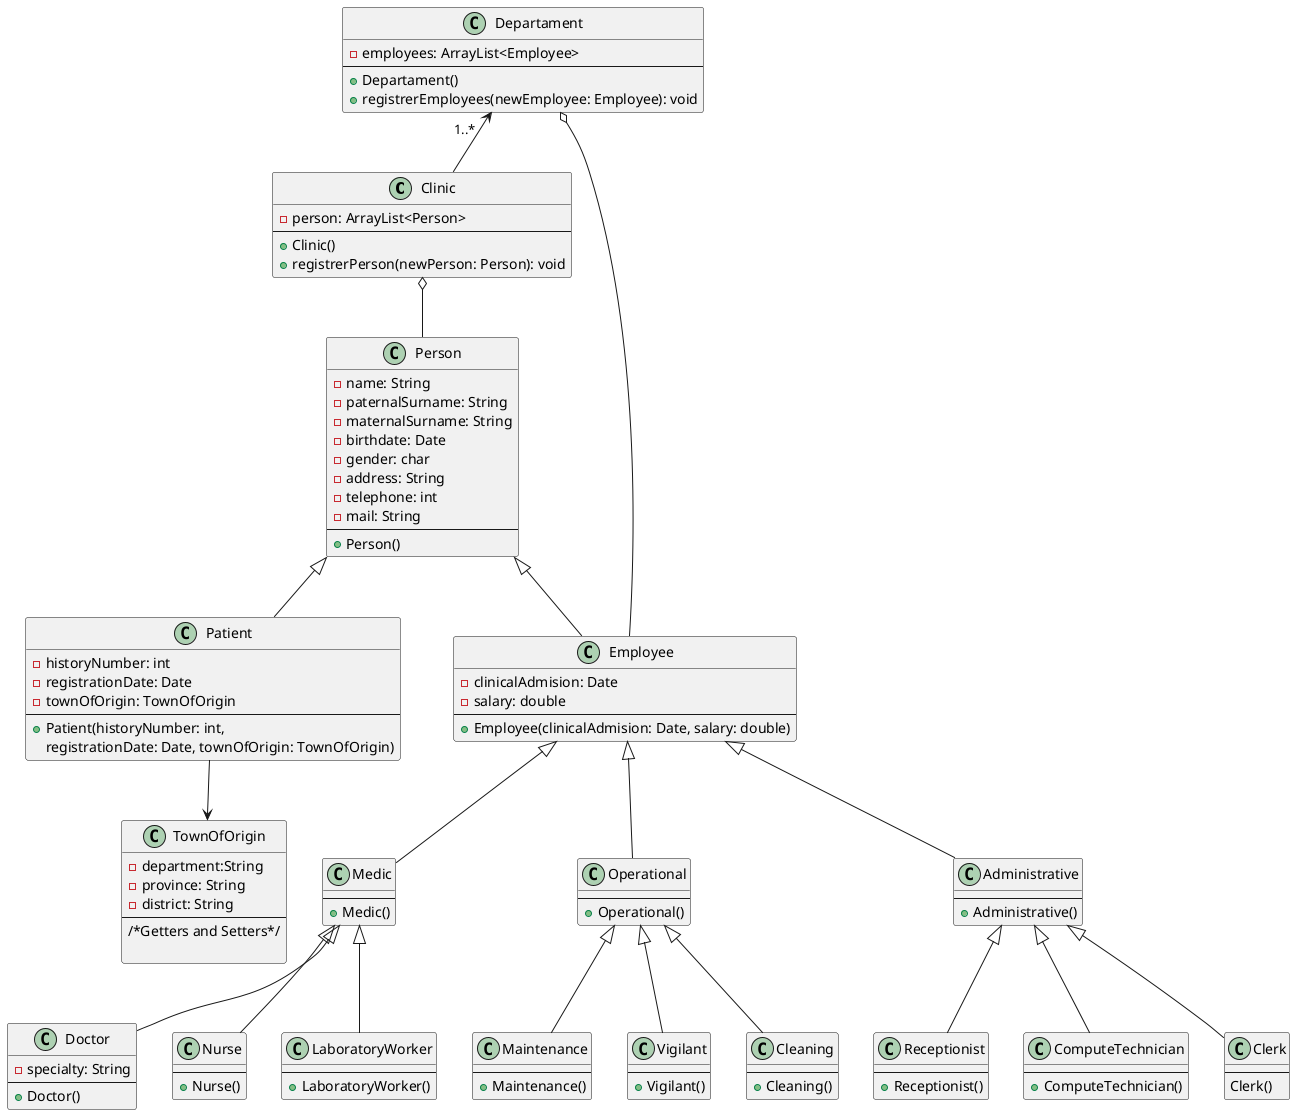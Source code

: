 @startuml
Clinic   o-- Person
Departament o-- Employee
Departament"1..*   "<-- Clinic
Patient --> TownOfOrigin

Person<|--Patient
Person<|--Employee

Employee<|--Administrative
Employee<|--Medic
Employee<|--Operational

Administrative<|-- Receptionist
Administrative<|-- ComputeTechnician
Administrative<|-- Clerk

Medic<|-- Doctor
Medic<|-- Nurse
Medic<|-- LaboratoryWorker

Operational<|--Maintenance
Operational<|--Vigilant
Operational<|--Cleaning


class Administrative{
--
+Administrative()
}
class Cleaning{
--
+Cleaning()
}
class Clerk{
--
Clerk()
}
class Clinic{
-person: ArrayList<Person>
--
+Clinic()
+registrerPerson(newPerson: Person): void
}
class ComputeTechnician{
--
+ComputeTechnician()
}
class Departament{
-employees: ArrayList<Employee>
--
+Departament()
+registrerEmployees(newEmployee: Employee): void
}
class Doctor{
-specialty: String
--
+Doctor()
}
class Employee{
-clinicalAdmision: Date
-salary: double
--
+Employee(clinicalAdmision: Date, salary: double)
}
class LaboratoryWorker{
--
+LaboratoryWorker()
}
class Maintenance{
--
+Maintenance()
}
class Medic{
--
+Medic()
}
class Nurse{
--
+Nurse()
}
class Operational{
--
+Operational()
}
class Patient{
-historyNumber: int
-registrationDate: Date
-townOfOrigin: TownOfOrigin
--
+Patient(historyNumber: int,
registrationDate: Date, townOfOrigin: TownOfOrigin)
}
class Person{
-name: String
-paternalSurname: String
-maternalSurname: String
-birthdate: Date
-gender: char
-address: String
-telephone: int
-mail: String
--
+Person()
}
class Receptionist{
--
+Receptionist()
}
class TownOfOrigin{
-department:String
-province: String
-district: String
--
/*Getters and Setters*/

}
class Vigilant{
--
+Vigilant()
}
@enduml